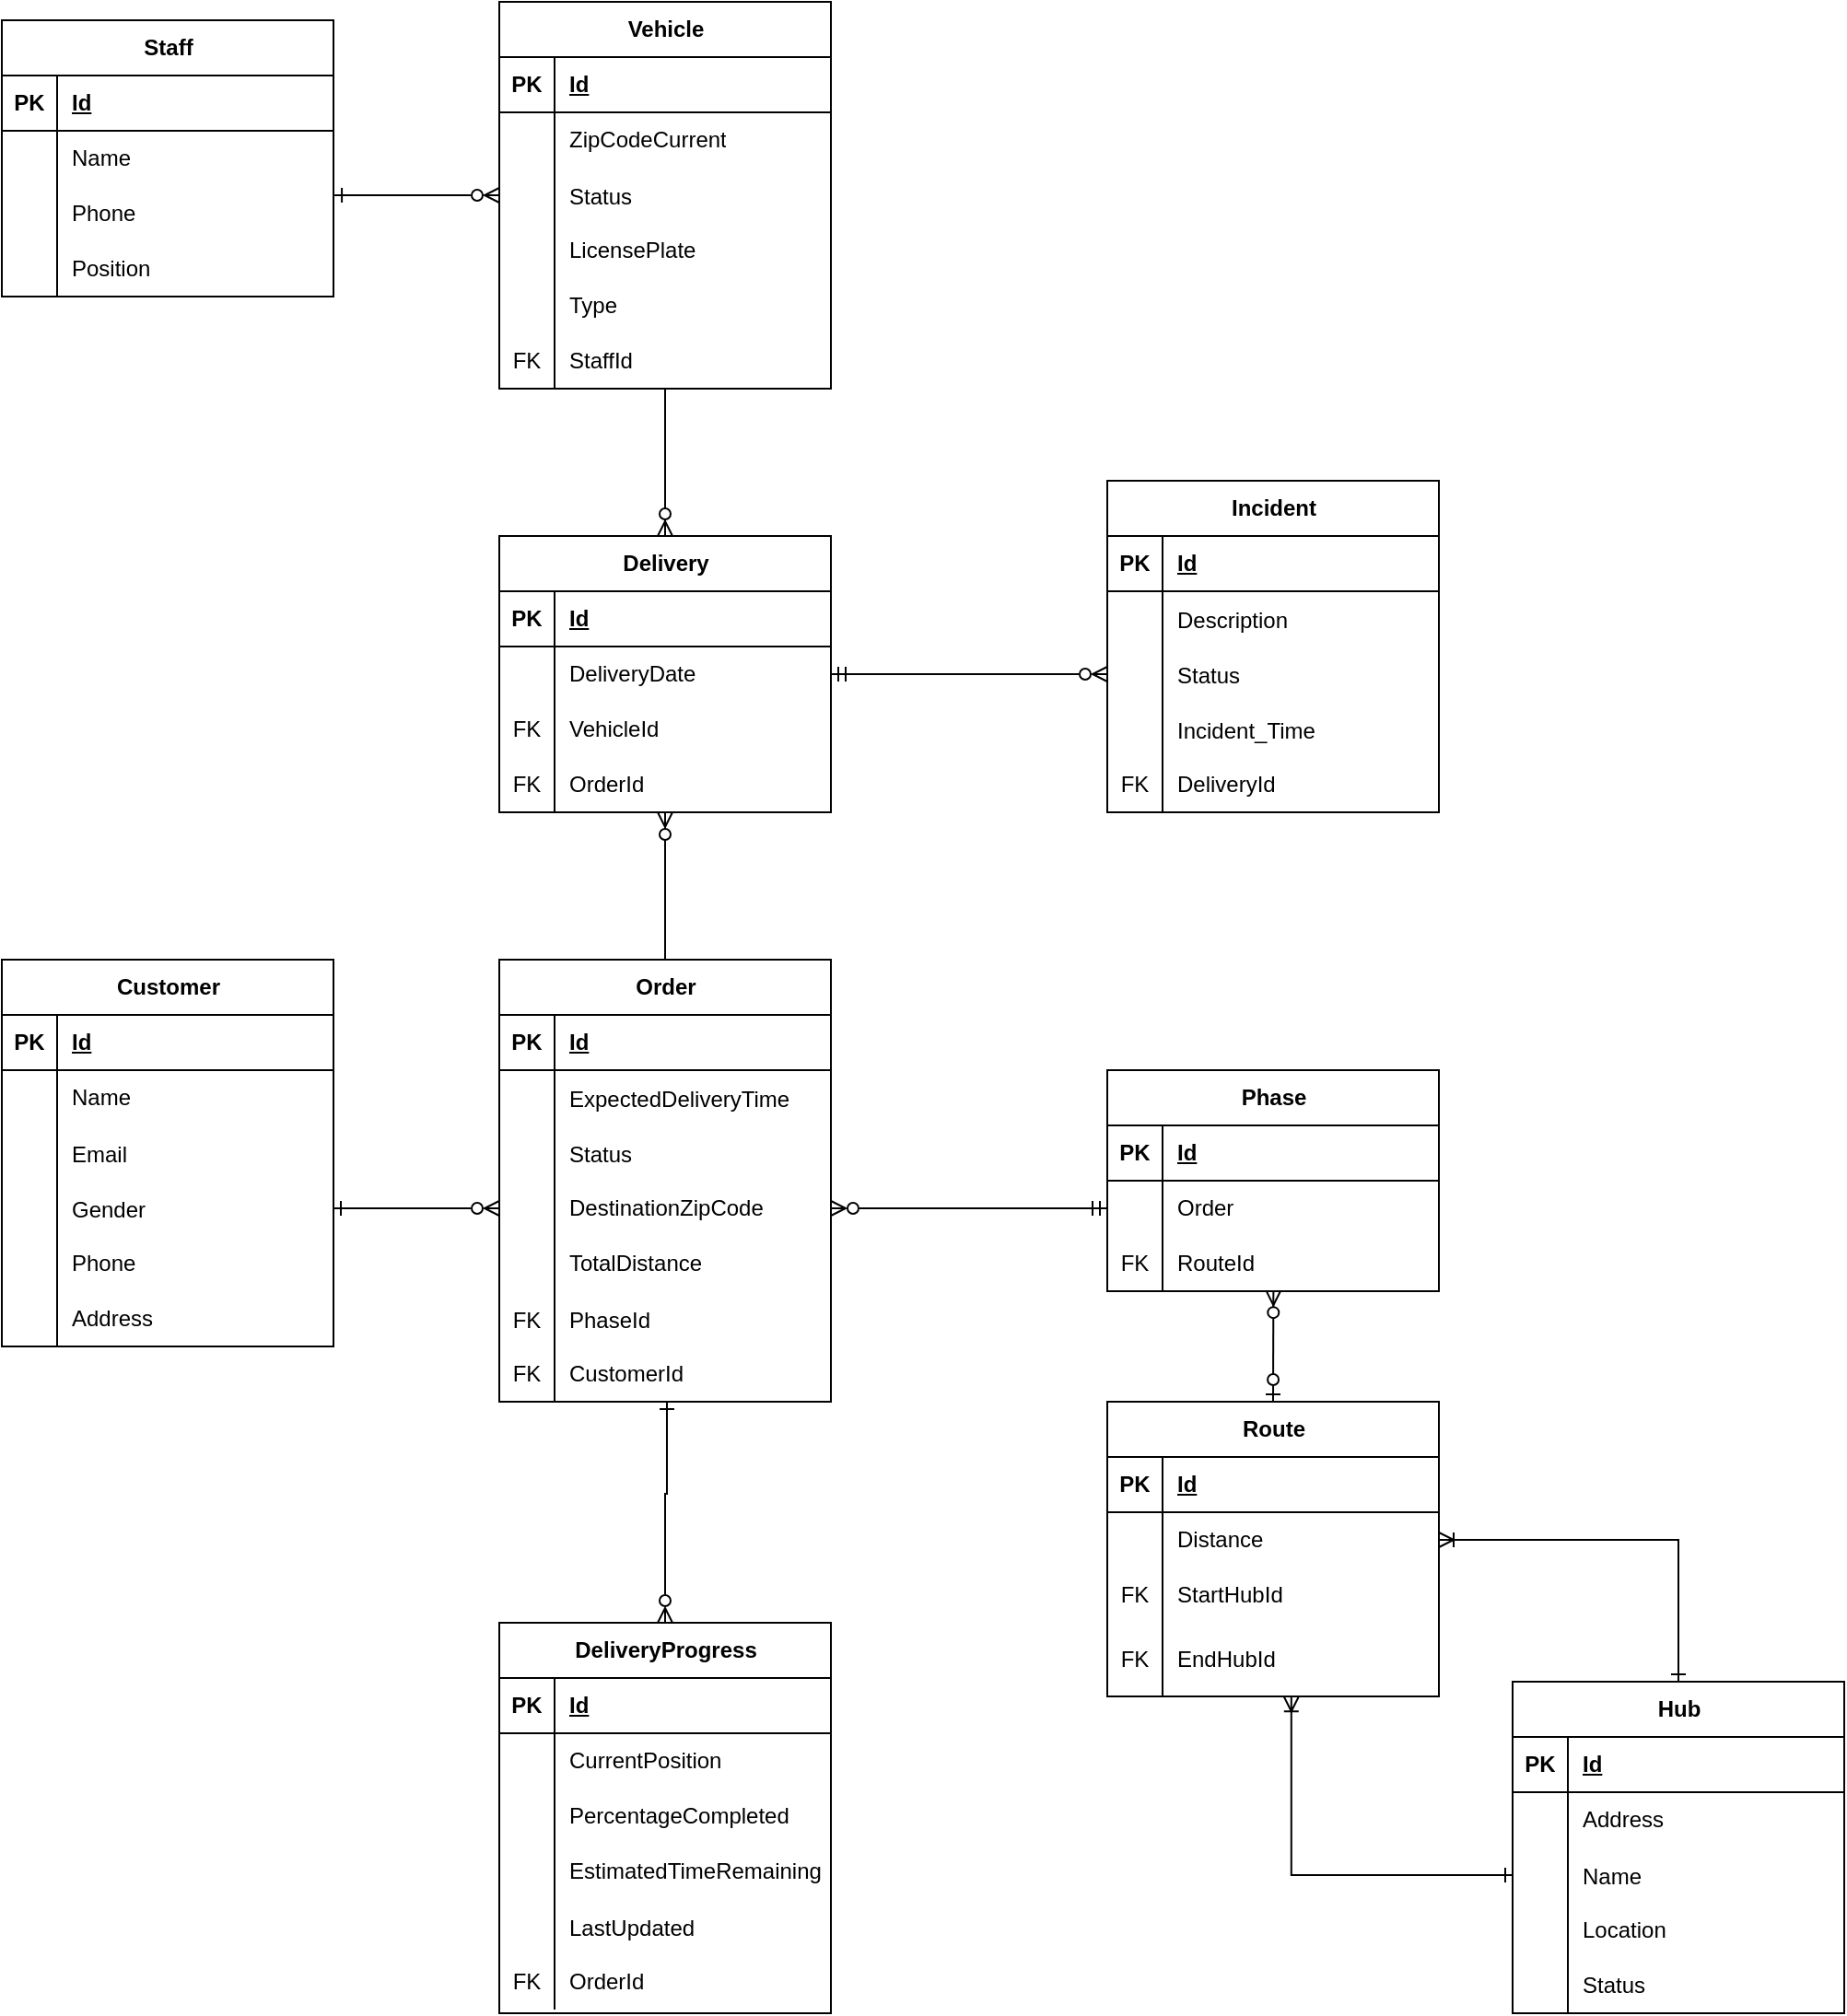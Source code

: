 <mxfile version="21.7.4" type="device">
  <diagram name="Page-1" id="upoOHrW2UucQuBE2hp9n">
    <mxGraphModel dx="1895" dy="1296" grid="1" gridSize="10" guides="1" tooltips="1" connect="1" arrows="1" fold="1" page="1" pageScale="1" pageWidth="4681" pageHeight="3300" math="0" shadow="0">
      <root>
        <mxCell id="0" />
        <mxCell id="1" parent="0" />
        <mxCell id="aTEzIu7wQq4c4QdNNJjl-14" value="Order" style="shape=table;startSize=30;container=1;collapsible=1;childLayout=tableLayout;fixedRows=1;rowLines=0;fontStyle=1;align=center;resizeLast=1;html=1;" parent="1" vertex="1">
          <mxGeometry x="1430" y="840" width="180" height="240" as="geometry" />
        </mxCell>
        <mxCell id="aTEzIu7wQq4c4QdNNJjl-15" value="" style="shape=tableRow;horizontal=0;startSize=0;swimlaneHead=0;swimlaneBody=0;fillColor=none;collapsible=0;dropTarget=0;points=[[0,0.5],[1,0.5]];portConstraint=eastwest;top=0;left=0;right=0;bottom=1;" parent="aTEzIu7wQq4c4QdNNJjl-14" vertex="1">
          <mxGeometry y="30" width="180" height="30" as="geometry" />
        </mxCell>
        <mxCell id="aTEzIu7wQq4c4QdNNJjl-16" value="PK" style="shape=partialRectangle;connectable=0;fillColor=none;top=0;left=0;bottom=0;right=0;fontStyle=1;overflow=hidden;whiteSpace=wrap;html=1;" parent="aTEzIu7wQq4c4QdNNJjl-15" vertex="1">
          <mxGeometry width="30" height="30" as="geometry">
            <mxRectangle width="30" height="30" as="alternateBounds" />
          </mxGeometry>
        </mxCell>
        <mxCell id="aTEzIu7wQq4c4QdNNJjl-17" value="Id" style="shape=partialRectangle;connectable=0;fillColor=none;top=0;left=0;bottom=0;right=0;align=left;spacingLeft=6;fontStyle=5;overflow=hidden;whiteSpace=wrap;html=1;" parent="aTEzIu7wQq4c4QdNNJjl-15" vertex="1">
          <mxGeometry x="30" width="150" height="30" as="geometry">
            <mxRectangle width="150" height="30" as="alternateBounds" />
          </mxGeometry>
        </mxCell>
        <mxCell id="aTEzIu7wQq4c4QdNNJjl-49" value="" style="shape=tableRow;horizontal=0;startSize=0;swimlaneHead=0;swimlaneBody=0;fillColor=none;collapsible=0;dropTarget=0;points=[[0,0.5],[1,0.5]];portConstraint=eastwest;top=0;left=0;right=0;bottom=0;" parent="aTEzIu7wQq4c4QdNNJjl-14" vertex="1">
          <mxGeometry y="60" width="180" height="30" as="geometry" />
        </mxCell>
        <mxCell id="aTEzIu7wQq4c4QdNNJjl-50" value="" style="shape=partialRectangle;connectable=0;fillColor=none;top=0;left=0;bottom=0;right=0;editable=1;overflow=hidden;" parent="aTEzIu7wQq4c4QdNNJjl-49" vertex="1">
          <mxGeometry width="30" height="30" as="geometry">
            <mxRectangle width="30" height="30" as="alternateBounds" />
          </mxGeometry>
        </mxCell>
        <mxCell id="aTEzIu7wQq4c4QdNNJjl-51" value="ExpectedDeliveryTime" style="shape=partialRectangle;connectable=0;fillColor=none;top=0;left=0;bottom=0;right=0;align=left;spacingLeft=6;overflow=hidden;" parent="aTEzIu7wQq4c4QdNNJjl-49" vertex="1">
          <mxGeometry x="30" width="150" height="30" as="geometry">
            <mxRectangle width="150" height="30" as="alternateBounds" />
          </mxGeometry>
        </mxCell>
        <mxCell id="aTEzIu7wQq4c4QdNNJjl-46" value="" style="shape=tableRow;horizontal=0;startSize=0;swimlaneHead=0;swimlaneBody=0;fillColor=none;collapsible=0;dropTarget=0;points=[[0,0.5],[1,0.5]];portConstraint=eastwest;top=0;left=0;right=0;bottom=0;" parent="aTEzIu7wQq4c4QdNNJjl-14" vertex="1">
          <mxGeometry y="90" width="180" height="30" as="geometry" />
        </mxCell>
        <mxCell id="aTEzIu7wQq4c4QdNNJjl-47" value="" style="shape=partialRectangle;connectable=0;fillColor=none;top=0;left=0;bottom=0;right=0;editable=1;overflow=hidden;" parent="aTEzIu7wQq4c4QdNNJjl-46" vertex="1">
          <mxGeometry width="30" height="30" as="geometry">
            <mxRectangle width="30" height="30" as="alternateBounds" />
          </mxGeometry>
        </mxCell>
        <mxCell id="aTEzIu7wQq4c4QdNNJjl-48" value="Status" style="shape=partialRectangle;connectable=0;fillColor=none;top=0;left=0;bottom=0;right=0;align=left;spacingLeft=6;overflow=hidden;" parent="aTEzIu7wQq4c4QdNNJjl-46" vertex="1">
          <mxGeometry x="30" width="150" height="30" as="geometry">
            <mxRectangle width="150" height="30" as="alternateBounds" />
          </mxGeometry>
        </mxCell>
        <mxCell id="aTEzIu7wQq4c4QdNNJjl-18" value="" style="shape=tableRow;horizontal=0;startSize=0;swimlaneHead=0;swimlaneBody=0;fillColor=none;collapsible=0;dropTarget=0;points=[[0,0.5],[1,0.5]];portConstraint=eastwest;top=0;left=0;right=0;bottom=0;" parent="aTEzIu7wQq4c4QdNNJjl-14" vertex="1">
          <mxGeometry y="120" width="180" height="30" as="geometry" />
        </mxCell>
        <mxCell id="aTEzIu7wQq4c4QdNNJjl-19" value="" style="shape=partialRectangle;connectable=0;fillColor=none;top=0;left=0;bottom=0;right=0;editable=1;overflow=hidden;whiteSpace=wrap;html=1;" parent="aTEzIu7wQq4c4QdNNJjl-18" vertex="1">
          <mxGeometry width="30" height="30" as="geometry">
            <mxRectangle width="30" height="30" as="alternateBounds" />
          </mxGeometry>
        </mxCell>
        <mxCell id="aTEzIu7wQq4c4QdNNJjl-20" value="DestinationZipCode" style="shape=partialRectangle;connectable=0;fillColor=none;top=0;left=0;bottom=0;right=0;align=left;spacingLeft=6;overflow=hidden;whiteSpace=wrap;html=1;" parent="aTEzIu7wQq4c4QdNNJjl-18" vertex="1">
          <mxGeometry x="30" width="150" height="30" as="geometry">
            <mxRectangle width="150" height="30" as="alternateBounds" />
          </mxGeometry>
        </mxCell>
        <mxCell id="aTEzIu7wQq4c4QdNNJjl-21" value="" style="shape=tableRow;horizontal=0;startSize=0;swimlaneHead=0;swimlaneBody=0;fillColor=none;collapsible=0;dropTarget=0;points=[[0,0.5],[1,0.5]];portConstraint=eastwest;top=0;left=0;right=0;bottom=0;" parent="aTEzIu7wQq4c4QdNNJjl-14" vertex="1">
          <mxGeometry y="150" width="180" height="30" as="geometry" />
        </mxCell>
        <mxCell id="aTEzIu7wQq4c4QdNNJjl-22" value="" style="shape=partialRectangle;connectable=0;fillColor=none;top=0;left=0;bottom=0;right=0;editable=1;overflow=hidden;whiteSpace=wrap;html=1;" parent="aTEzIu7wQq4c4QdNNJjl-21" vertex="1">
          <mxGeometry width="30" height="30" as="geometry">
            <mxRectangle width="30" height="30" as="alternateBounds" />
          </mxGeometry>
        </mxCell>
        <mxCell id="aTEzIu7wQq4c4QdNNJjl-23" value="TotalDistance" style="shape=partialRectangle;connectable=0;fillColor=none;top=0;left=0;bottom=0;right=0;align=left;spacingLeft=6;overflow=hidden;whiteSpace=wrap;html=1;" parent="aTEzIu7wQq4c4QdNNJjl-21" vertex="1">
          <mxGeometry x="30" width="150" height="30" as="geometry">
            <mxRectangle width="150" height="30" as="alternateBounds" />
          </mxGeometry>
        </mxCell>
        <mxCell id="b1bQvlZolt_Y9vBcNZU_-18" value="" style="shape=tableRow;horizontal=0;startSize=0;swimlaneHead=0;swimlaneBody=0;fillColor=none;collapsible=0;dropTarget=0;points=[[0,0.5],[1,0.5]];portConstraint=eastwest;top=0;left=0;right=0;bottom=0;" vertex="1" parent="aTEzIu7wQq4c4QdNNJjl-14">
          <mxGeometry y="180" width="180" height="30" as="geometry" />
        </mxCell>
        <mxCell id="b1bQvlZolt_Y9vBcNZU_-19" value="FK" style="shape=partialRectangle;connectable=0;fillColor=none;top=0;left=0;bottom=0;right=0;editable=1;overflow=hidden;" vertex="1" parent="b1bQvlZolt_Y9vBcNZU_-18">
          <mxGeometry width="30" height="30" as="geometry">
            <mxRectangle width="30" height="30" as="alternateBounds" />
          </mxGeometry>
        </mxCell>
        <mxCell id="b1bQvlZolt_Y9vBcNZU_-20" value="PhaseId" style="shape=partialRectangle;connectable=0;fillColor=none;top=0;left=0;bottom=0;right=0;align=left;spacingLeft=6;overflow=hidden;" vertex="1" parent="b1bQvlZolt_Y9vBcNZU_-18">
          <mxGeometry x="30" width="150" height="30" as="geometry">
            <mxRectangle width="150" height="30" as="alternateBounds" />
          </mxGeometry>
        </mxCell>
        <mxCell id="aTEzIu7wQq4c4QdNNJjl-30" value="" style="shape=tableRow;horizontal=0;startSize=0;swimlaneHead=0;swimlaneBody=0;fillColor=none;collapsible=0;dropTarget=0;points=[[0,0.5],[1,0.5]];portConstraint=eastwest;top=0;left=0;right=0;bottom=0;" parent="aTEzIu7wQq4c4QdNNJjl-14" vertex="1">
          <mxGeometry y="210" width="180" height="30" as="geometry" />
        </mxCell>
        <mxCell id="aTEzIu7wQq4c4QdNNJjl-31" value="FK" style="shape=partialRectangle;connectable=0;fillColor=none;top=0;left=0;bottom=0;right=0;fontStyle=0;overflow=hidden;whiteSpace=wrap;html=1;" parent="aTEzIu7wQq4c4QdNNJjl-30" vertex="1">
          <mxGeometry width="30" height="30" as="geometry">
            <mxRectangle width="30" height="30" as="alternateBounds" />
          </mxGeometry>
        </mxCell>
        <mxCell id="aTEzIu7wQq4c4QdNNJjl-32" value="CustomerId" style="shape=partialRectangle;connectable=0;fillColor=none;top=0;left=0;bottom=0;right=0;align=left;spacingLeft=6;fontStyle=0;overflow=hidden;whiteSpace=wrap;html=1;" parent="aTEzIu7wQq4c4QdNNJjl-30" vertex="1">
          <mxGeometry x="30" width="150" height="30" as="geometry">
            <mxRectangle width="150" height="30" as="alternateBounds" />
          </mxGeometry>
        </mxCell>
        <mxCell id="ZdzrYaf9K3XCAWcfU7af-3" value="Staff" style="shape=table;startSize=30;container=1;collapsible=1;childLayout=tableLayout;fixedRows=1;rowLines=0;fontStyle=1;align=center;resizeLast=1;html=1;" parent="1" vertex="1">
          <mxGeometry x="1160" y="330" width="180" height="150" as="geometry" />
        </mxCell>
        <mxCell id="ZdzrYaf9K3XCAWcfU7af-4" value="" style="shape=tableRow;horizontal=0;startSize=0;swimlaneHead=0;swimlaneBody=0;fillColor=none;collapsible=0;dropTarget=0;points=[[0,0.5],[1,0.5]];portConstraint=eastwest;top=0;left=0;right=0;bottom=1;" parent="ZdzrYaf9K3XCAWcfU7af-3" vertex="1">
          <mxGeometry y="30" width="180" height="30" as="geometry" />
        </mxCell>
        <mxCell id="ZdzrYaf9K3XCAWcfU7af-5" value="PK" style="shape=partialRectangle;connectable=0;fillColor=none;top=0;left=0;bottom=0;right=0;fontStyle=1;overflow=hidden;whiteSpace=wrap;html=1;" parent="ZdzrYaf9K3XCAWcfU7af-4" vertex="1">
          <mxGeometry width="30" height="30" as="geometry">
            <mxRectangle width="30" height="30" as="alternateBounds" />
          </mxGeometry>
        </mxCell>
        <mxCell id="ZdzrYaf9K3XCAWcfU7af-6" value="Id" style="shape=partialRectangle;connectable=0;fillColor=none;top=0;left=0;bottom=0;right=0;align=left;spacingLeft=6;fontStyle=5;overflow=hidden;whiteSpace=wrap;html=1;" parent="ZdzrYaf9K3XCAWcfU7af-4" vertex="1">
          <mxGeometry x="30" width="150" height="30" as="geometry">
            <mxRectangle width="150" height="30" as="alternateBounds" />
          </mxGeometry>
        </mxCell>
        <mxCell id="ZdzrYaf9K3XCAWcfU7af-7" value="" style="shape=tableRow;horizontal=0;startSize=0;swimlaneHead=0;swimlaneBody=0;fillColor=none;collapsible=0;dropTarget=0;points=[[0,0.5],[1,0.5]];portConstraint=eastwest;top=0;left=0;right=0;bottom=0;" parent="ZdzrYaf9K3XCAWcfU7af-3" vertex="1">
          <mxGeometry y="60" width="180" height="30" as="geometry" />
        </mxCell>
        <mxCell id="ZdzrYaf9K3XCAWcfU7af-8" value="" style="shape=partialRectangle;connectable=0;fillColor=none;top=0;left=0;bottom=0;right=0;editable=1;overflow=hidden;whiteSpace=wrap;html=1;" parent="ZdzrYaf9K3XCAWcfU7af-7" vertex="1">
          <mxGeometry width="30" height="30" as="geometry">
            <mxRectangle width="30" height="30" as="alternateBounds" />
          </mxGeometry>
        </mxCell>
        <mxCell id="ZdzrYaf9K3XCAWcfU7af-9" value="Name" style="shape=partialRectangle;connectable=0;fillColor=none;top=0;left=0;bottom=0;right=0;align=left;spacingLeft=6;overflow=hidden;whiteSpace=wrap;html=1;" parent="ZdzrYaf9K3XCAWcfU7af-7" vertex="1">
          <mxGeometry x="30" width="150" height="30" as="geometry">
            <mxRectangle width="150" height="30" as="alternateBounds" />
          </mxGeometry>
        </mxCell>
        <mxCell id="ZdzrYaf9K3XCAWcfU7af-10" value="" style="shape=tableRow;horizontal=0;startSize=0;swimlaneHead=0;swimlaneBody=0;fillColor=none;collapsible=0;dropTarget=0;points=[[0,0.5],[1,0.5]];portConstraint=eastwest;top=0;left=0;right=0;bottom=0;" parent="ZdzrYaf9K3XCAWcfU7af-3" vertex="1">
          <mxGeometry y="90" width="180" height="30" as="geometry" />
        </mxCell>
        <mxCell id="ZdzrYaf9K3XCAWcfU7af-11" value="" style="shape=partialRectangle;connectable=0;fillColor=none;top=0;left=0;bottom=0;right=0;editable=1;overflow=hidden;whiteSpace=wrap;html=1;" parent="ZdzrYaf9K3XCAWcfU7af-10" vertex="1">
          <mxGeometry width="30" height="30" as="geometry">
            <mxRectangle width="30" height="30" as="alternateBounds" />
          </mxGeometry>
        </mxCell>
        <mxCell id="ZdzrYaf9K3XCAWcfU7af-12" value="Phone" style="shape=partialRectangle;connectable=0;fillColor=none;top=0;left=0;bottom=0;right=0;align=left;spacingLeft=6;overflow=hidden;whiteSpace=wrap;html=1;" parent="ZdzrYaf9K3XCAWcfU7af-10" vertex="1">
          <mxGeometry x="30" width="150" height="30" as="geometry">
            <mxRectangle width="150" height="30" as="alternateBounds" />
          </mxGeometry>
        </mxCell>
        <mxCell id="ZdzrYaf9K3XCAWcfU7af-13" value="" style="shape=tableRow;horizontal=0;startSize=0;swimlaneHead=0;swimlaneBody=0;fillColor=none;collapsible=0;dropTarget=0;points=[[0,0.5],[1,0.5]];portConstraint=eastwest;top=0;left=0;right=0;bottom=0;" parent="ZdzrYaf9K3XCAWcfU7af-3" vertex="1">
          <mxGeometry y="120" width="180" height="30" as="geometry" />
        </mxCell>
        <mxCell id="ZdzrYaf9K3XCAWcfU7af-14" value="" style="shape=partialRectangle;connectable=0;fillColor=none;top=0;left=0;bottom=0;right=0;editable=1;overflow=hidden;whiteSpace=wrap;html=1;" parent="ZdzrYaf9K3XCAWcfU7af-13" vertex="1">
          <mxGeometry width="30" height="30" as="geometry">
            <mxRectangle width="30" height="30" as="alternateBounds" />
          </mxGeometry>
        </mxCell>
        <mxCell id="ZdzrYaf9K3XCAWcfU7af-15" value="Position" style="shape=partialRectangle;connectable=0;fillColor=none;top=0;left=0;bottom=0;right=0;align=left;spacingLeft=6;overflow=hidden;whiteSpace=wrap;html=1;" parent="ZdzrYaf9K3XCAWcfU7af-13" vertex="1">
          <mxGeometry x="30" width="150" height="30" as="geometry">
            <mxRectangle width="150" height="30" as="alternateBounds" />
          </mxGeometry>
        </mxCell>
        <mxCell id="ZdzrYaf9K3XCAWcfU7af-42" style="edgeStyle=orthogonalEdgeStyle;rounded=0;orthogonalLoop=1;jettySize=auto;html=1;exitX=0;exitY=0.5;exitDx=0;exitDy=0;endArrow=ERoneToMany;endFill=0;entryX=0.555;entryY=1.004;entryDx=0;entryDy=0;startArrow=ERone;startFill=0;entryPerimeter=0;" parent="1" source="bqOOc46jjNRrqYCFfiH5-27" target="ZdzrYaf9K3XCAWcfU7af-36" edge="1">
          <mxGeometry relative="1" as="geometry">
            <mxPoint x="2160" y="1075" as="targetPoint" />
            <Array as="points">
              <mxPoint x="1860" y="1337" />
            </Array>
          </mxGeometry>
        </mxCell>
        <mxCell id="ZdzrYaf9K3XCAWcfU7af-16" value="Hub" style="shape=table;startSize=30;container=1;collapsible=1;childLayout=tableLayout;fixedRows=1;rowLines=0;fontStyle=1;align=center;resizeLast=1;html=1;" parent="1" vertex="1">
          <mxGeometry x="1980" y="1232" width="180" height="180" as="geometry" />
        </mxCell>
        <mxCell id="ZdzrYaf9K3XCAWcfU7af-17" value="" style="shape=tableRow;horizontal=0;startSize=0;swimlaneHead=0;swimlaneBody=0;fillColor=none;collapsible=0;dropTarget=0;points=[[0,0.5],[1,0.5]];portConstraint=eastwest;top=0;left=0;right=0;bottom=1;" parent="ZdzrYaf9K3XCAWcfU7af-16" vertex="1">
          <mxGeometry y="30" width="180" height="30" as="geometry" />
        </mxCell>
        <mxCell id="ZdzrYaf9K3XCAWcfU7af-18" value="PK" style="shape=partialRectangle;connectable=0;fillColor=none;top=0;left=0;bottom=0;right=0;fontStyle=1;overflow=hidden;whiteSpace=wrap;html=1;" parent="ZdzrYaf9K3XCAWcfU7af-17" vertex="1">
          <mxGeometry width="30" height="30" as="geometry">
            <mxRectangle width="30" height="30" as="alternateBounds" />
          </mxGeometry>
        </mxCell>
        <mxCell id="ZdzrYaf9K3XCAWcfU7af-19" value="Id" style="shape=partialRectangle;connectable=0;fillColor=none;top=0;left=0;bottom=0;right=0;align=left;spacingLeft=6;fontStyle=5;overflow=hidden;whiteSpace=wrap;html=1;" parent="ZdzrYaf9K3XCAWcfU7af-17" vertex="1">
          <mxGeometry x="30" width="150" height="30" as="geometry">
            <mxRectangle width="150" height="30" as="alternateBounds" />
          </mxGeometry>
        </mxCell>
        <mxCell id="ZdzrYaf9K3XCAWcfU7af-20" value="" style="shape=tableRow;horizontal=0;startSize=0;swimlaneHead=0;swimlaneBody=0;fillColor=none;collapsible=0;dropTarget=0;points=[[0,0.5],[1,0.5]];portConstraint=eastwest;top=0;left=0;right=0;bottom=0;" parent="ZdzrYaf9K3XCAWcfU7af-16" vertex="1">
          <mxGeometry y="60" width="180" height="30" as="geometry" />
        </mxCell>
        <mxCell id="ZdzrYaf9K3XCAWcfU7af-21" value="" style="shape=partialRectangle;connectable=0;fillColor=none;top=0;left=0;bottom=0;right=0;editable=1;overflow=hidden;whiteSpace=wrap;html=1;" parent="ZdzrYaf9K3XCAWcfU7af-20" vertex="1">
          <mxGeometry width="30" height="30" as="geometry">
            <mxRectangle width="30" height="30" as="alternateBounds" />
          </mxGeometry>
        </mxCell>
        <mxCell id="ZdzrYaf9K3XCAWcfU7af-22" value="Address" style="shape=partialRectangle;connectable=0;fillColor=none;top=0;left=0;bottom=0;right=0;align=left;spacingLeft=6;overflow=hidden;whiteSpace=wrap;html=1;" parent="ZdzrYaf9K3XCAWcfU7af-20" vertex="1">
          <mxGeometry x="30" width="150" height="30" as="geometry">
            <mxRectangle width="150" height="30" as="alternateBounds" />
          </mxGeometry>
        </mxCell>
        <mxCell id="bqOOc46jjNRrqYCFfiH5-27" value="" style="shape=tableRow;horizontal=0;startSize=0;swimlaneHead=0;swimlaneBody=0;fillColor=none;collapsible=0;dropTarget=0;points=[[0,0.5],[1,0.5]];portConstraint=eastwest;top=0;left=0;right=0;bottom=0;" parent="ZdzrYaf9K3XCAWcfU7af-16" vertex="1">
          <mxGeometry y="90" width="180" height="30" as="geometry" />
        </mxCell>
        <mxCell id="bqOOc46jjNRrqYCFfiH5-28" value="" style="shape=partialRectangle;connectable=0;fillColor=none;top=0;left=0;bottom=0;right=0;editable=1;overflow=hidden;" parent="bqOOc46jjNRrqYCFfiH5-27" vertex="1">
          <mxGeometry width="30" height="30" as="geometry">
            <mxRectangle width="30" height="30" as="alternateBounds" />
          </mxGeometry>
        </mxCell>
        <mxCell id="bqOOc46jjNRrqYCFfiH5-29" value="Name" style="shape=partialRectangle;connectable=0;fillColor=none;top=0;left=0;bottom=0;right=0;align=left;spacingLeft=6;overflow=hidden;" parent="bqOOc46jjNRrqYCFfiH5-27" vertex="1">
          <mxGeometry x="30" width="150" height="30" as="geometry">
            <mxRectangle width="150" height="30" as="alternateBounds" />
          </mxGeometry>
        </mxCell>
        <mxCell id="ZdzrYaf9K3XCAWcfU7af-23" value="" style="shape=tableRow;horizontal=0;startSize=0;swimlaneHead=0;swimlaneBody=0;fillColor=none;collapsible=0;dropTarget=0;points=[[0,0.5],[1,0.5]];portConstraint=eastwest;top=0;left=0;right=0;bottom=0;" parent="ZdzrYaf9K3XCAWcfU7af-16" vertex="1">
          <mxGeometry y="120" width="180" height="30" as="geometry" />
        </mxCell>
        <mxCell id="ZdzrYaf9K3XCAWcfU7af-24" value="" style="shape=partialRectangle;connectable=0;fillColor=none;top=0;left=0;bottom=0;right=0;editable=1;overflow=hidden;whiteSpace=wrap;html=1;" parent="ZdzrYaf9K3XCAWcfU7af-23" vertex="1">
          <mxGeometry width="30" height="30" as="geometry">
            <mxRectangle width="30" height="30" as="alternateBounds" />
          </mxGeometry>
        </mxCell>
        <mxCell id="ZdzrYaf9K3XCAWcfU7af-25" value="Location" style="shape=partialRectangle;connectable=0;fillColor=none;top=0;left=0;bottom=0;right=0;align=left;spacingLeft=6;overflow=hidden;whiteSpace=wrap;html=1;" parent="ZdzrYaf9K3XCAWcfU7af-23" vertex="1">
          <mxGeometry x="30" width="150" height="30" as="geometry">
            <mxRectangle width="150" height="30" as="alternateBounds" />
          </mxGeometry>
        </mxCell>
        <mxCell id="ZdzrYaf9K3XCAWcfU7af-26" value="" style="shape=tableRow;horizontal=0;startSize=0;swimlaneHead=0;swimlaneBody=0;fillColor=none;collapsible=0;dropTarget=0;points=[[0,0.5],[1,0.5]];portConstraint=eastwest;top=0;left=0;right=0;bottom=0;" parent="ZdzrYaf9K3XCAWcfU7af-16" vertex="1">
          <mxGeometry y="150" width="180" height="30" as="geometry" />
        </mxCell>
        <mxCell id="ZdzrYaf9K3XCAWcfU7af-27" value="" style="shape=partialRectangle;connectable=0;fillColor=none;top=0;left=0;bottom=0;right=0;editable=1;overflow=hidden;whiteSpace=wrap;html=1;" parent="ZdzrYaf9K3XCAWcfU7af-26" vertex="1">
          <mxGeometry width="30" height="30" as="geometry">
            <mxRectangle width="30" height="30" as="alternateBounds" />
          </mxGeometry>
        </mxCell>
        <mxCell id="ZdzrYaf9K3XCAWcfU7af-28" value="Status" style="shape=partialRectangle;connectable=0;fillColor=none;top=0;left=0;bottom=0;right=0;align=left;spacingLeft=6;overflow=hidden;whiteSpace=wrap;html=1;" parent="ZdzrYaf9K3XCAWcfU7af-26" vertex="1">
          <mxGeometry x="30" width="150" height="30" as="geometry">
            <mxRectangle width="150" height="30" as="alternateBounds" />
          </mxGeometry>
        </mxCell>
        <mxCell id="aTEzIu7wQq4c4QdNNJjl-33" value="Customer" style="shape=table;startSize=30;container=1;collapsible=1;childLayout=tableLayout;fixedRows=1;rowLines=0;fontStyle=1;align=center;resizeLast=1;html=1;" parent="1" vertex="1">
          <mxGeometry x="1160" y="840" width="180" height="210" as="geometry" />
        </mxCell>
        <mxCell id="aTEzIu7wQq4c4QdNNJjl-34" value="" style="shape=tableRow;horizontal=0;startSize=0;swimlaneHead=0;swimlaneBody=0;fillColor=none;collapsible=0;dropTarget=0;points=[[0,0.5],[1,0.5]];portConstraint=eastwest;top=0;left=0;right=0;bottom=1;" parent="aTEzIu7wQq4c4QdNNJjl-33" vertex="1">
          <mxGeometry y="30" width="180" height="30" as="geometry" />
        </mxCell>
        <mxCell id="aTEzIu7wQq4c4QdNNJjl-35" value="PK" style="shape=partialRectangle;connectable=0;fillColor=none;top=0;left=0;bottom=0;right=0;fontStyle=1;overflow=hidden;whiteSpace=wrap;html=1;" parent="aTEzIu7wQq4c4QdNNJjl-34" vertex="1">
          <mxGeometry width="30" height="30" as="geometry">
            <mxRectangle width="30" height="30" as="alternateBounds" />
          </mxGeometry>
        </mxCell>
        <mxCell id="aTEzIu7wQq4c4QdNNJjl-36" value="Id" style="shape=partialRectangle;connectable=0;fillColor=none;top=0;left=0;bottom=0;right=0;align=left;spacingLeft=6;fontStyle=5;overflow=hidden;whiteSpace=wrap;html=1;" parent="aTEzIu7wQq4c4QdNNJjl-34" vertex="1">
          <mxGeometry x="30" width="150" height="30" as="geometry">
            <mxRectangle width="150" height="30" as="alternateBounds" />
          </mxGeometry>
        </mxCell>
        <mxCell id="aTEzIu7wQq4c4QdNNJjl-37" value="" style="shape=tableRow;horizontal=0;startSize=0;swimlaneHead=0;swimlaneBody=0;fillColor=none;collapsible=0;dropTarget=0;points=[[0,0.5],[1,0.5]];portConstraint=eastwest;top=0;left=0;right=0;bottom=0;" parent="aTEzIu7wQq4c4QdNNJjl-33" vertex="1">
          <mxGeometry y="60" width="180" height="30" as="geometry" />
        </mxCell>
        <mxCell id="aTEzIu7wQq4c4QdNNJjl-38" value="" style="shape=partialRectangle;connectable=0;fillColor=none;top=0;left=0;bottom=0;right=0;editable=1;overflow=hidden;whiteSpace=wrap;html=1;" parent="aTEzIu7wQq4c4QdNNJjl-37" vertex="1">
          <mxGeometry width="30" height="30" as="geometry">
            <mxRectangle width="30" height="30" as="alternateBounds" />
          </mxGeometry>
        </mxCell>
        <mxCell id="aTEzIu7wQq4c4QdNNJjl-39" value="Name" style="shape=partialRectangle;connectable=0;fillColor=none;top=0;left=0;bottom=0;right=0;align=left;spacingLeft=6;overflow=hidden;whiteSpace=wrap;html=1;" parent="aTEzIu7wQq4c4QdNNJjl-37" vertex="1">
          <mxGeometry x="30" width="150" height="30" as="geometry">
            <mxRectangle width="150" height="30" as="alternateBounds" />
          </mxGeometry>
        </mxCell>
        <mxCell id="bqOOc46jjNRrqYCFfiH5-4" value="" style="shape=tableRow;horizontal=0;startSize=0;swimlaneHead=0;swimlaneBody=0;fillColor=none;collapsible=0;dropTarget=0;points=[[0,0.5],[1,0.5]];portConstraint=eastwest;top=0;left=0;right=0;bottom=0;" parent="aTEzIu7wQq4c4QdNNJjl-33" vertex="1">
          <mxGeometry y="90" width="180" height="30" as="geometry" />
        </mxCell>
        <mxCell id="bqOOc46jjNRrqYCFfiH5-5" value="" style="shape=partialRectangle;connectable=0;fillColor=none;top=0;left=0;bottom=0;right=0;editable=1;overflow=hidden;" parent="bqOOc46jjNRrqYCFfiH5-4" vertex="1">
          <mxGeometry width="30" height="30" as="geometry">
            <mxRectangle width="30" height="30" as="alternateBounds" />
          </mxGeometry>
        </mxCell>
        <mxCell id="bqOOc46jjNRrqYCFfiH5-6" value="Email" style="shape=partialRectangle;connectable=0;fillColor=none;top=0;left=0;bottom=0;right=0;align=left;spacingLeft=6;overflow=hidden;" parent="bqOOc46jjNRrqYCFfiH5-4" vertex="1">
          <mxGeometry x="30" width="150" height="30" as="geometry">
            <mxRectangle width="150" height="30" as="alternateBounds" />
          </mxGeometry>
        </mxCell>
        <mxCell id="bqOOc46jjNRrqYCFfiH5-8" value="" style="shape=tableRow;horizontal=0;startSize=0;swimlaneHead=0;swimlaneBody=0;fillColor=none;collapsible=0;dropTarget=0;points=[[0,0.5],[1,0.5]];portConstraint=eastwest;top=0;left=0;right=0;bottom=0;" parent="aTEzIu7wQq4c4QdNNJjl-33" vertex="1">
          <mxGeometry y="120" width="180" height="30" as="geometry" />
        </mxCell>
        <mxCell id="bqOOc46jjNRrqYCFfiH5-9" value="" style="shape=partialRectangle;connectable=0;fillColor=none;top=0;left=0;bottom=0;right=0;editable=1;overflow=hidden;" parent="bqOOc46jjNRrqYCFfiH5-8" vertex="1">
          <mxGeometry width="30" height="30" as="geometry">
            <mxRectangle width="30" height="30" as="alternateBounds" />
          </mxGeometry>
        </mxCell>
        <mxCell id="bqOOc46jjNRrqYCFfiH5-10" value="Gender" style="shape=partialRectangle;connectable=0;fillColor=none;top=0;left=0;bottom=0;right=0;align=left;spacingLeft=6;overflow=hidden;" parent="bqOOc46jjNRrqYCFfiH5-8" vertex="1">
          <mxGeometry x="30" width="150" height="30" as="geometry">
            <mxRectangle width="150" height="30" as="alternateBounds" />
          </mxGeometry>
        </mxCell>
        <mxCell id="aTEzIu7wQq4c4QdNNJjl-40" value="" style="shape=tableRow;horizontal=0;startSize=0;swimlaneHead=0;swimlaneBody=0;fillColor=none;collapsible=0;dropTarget=0;points=[[0,0.5],[1,0.5]];portConstraint=eastwest;top=0;left=0;right=0;bottom=0;" parent="aTEzIu7wQq4c4QdNNJjl-33" vertex="1">
          <mxGeometry y="150" width="180" height="30" as="geometry" />
        </mxCell>
        <mxCell id="aTEzIu7wQq4c4QdNNJjl-41" value="" style="shape=partialRectangle;connectable=0;fillColor=none;top=0;left=0;bottom=0;right=0;editable=1;overflow=hidden;whiteSpace=wrap;html=1;" parent="aTEzIu7wQq4c4QdNNJjl-40" vertex="1">
          <mxGeometry width="30" height="30" as="geometry">
            <mxRectangle width="30" height="30" as="alternateBounds" />
          </mxGeometry>
        </mxCell>
        <mxCell id="aTEzIu7wQq4c4QdNNJjl-42" value="Phone" style="shape=partialRectangle;connectable=0;fillColor=none;top=0;left=0;bottom=0;right=0;align=left;spacingLeft=6;overflow=hidden;whiteSpace=wrap;html=1;" parent="aTEzIu7wQq4c4QdNNJjl-40" vertex="1">
          <mxGeometry x="30" width="150" height="30" as="geometry">
            <mxRectangle width="150" height="30" as="alternateBounds" />
          </mxGeometry>
        </mxCell>
        <mxCell id="aTEzIu7wQq4c4QdNNJjl-43" value="" style="shape=tableRow;horizontal=0;startSize=0;swimlaneHead=0;swimlaneBody=0;fillColor=none;collapsible=0;dropTarget=0;points=[[0,0.5],[1,0.5]];portConstraint=eastwest;top=0;left=0;right=0;bottom=0;" parent="aTEzIu7wQq4c4QdNNJjl-33" vertex="1">
          <mxGeometry y="180" width="180" height="30" as="geometry" />
        </mxCell>
        <mxCell id="aTEzIu7wQq4c4QdNNJjl-44" value="" style="shape=partialRectangle;connectable=0;fillColor=none;top=0;left=0;bottom=0;right=0;editable=1;overflow=hidden;whiteSpace=wrap;html=1;" parent="aTEzIu7wQq4c4QdNNJjl-43" vertex="1">
          <mxGeometry width="30" height="30" as="geometry">
            <mxRectangle width="30" height="30" as="alternateBounds" />
          </mxGeometry>
        </mxCell>
        <mxCell id="aTEzIu7wQq4c4QdNNJjl-45" value="Address" style="shape=partialRectangle;connectable=0;fillColor=none;top=0;left=0;bottom=0;right=0;align=left;spacingLeft=6;overflow=hidden;whiteSpace=wrap;html=1;" parent="aTEzIu7wQq4c4QdNNJjl-43" vertex="1">
          <mxGeometry x="30" width="150" height="30" as="geometry">
            <mxRectangle width="150" height="30" as="alternateBounds" />
          </mxGeometry>
        </mxCell>
        <mxCell id="ZdzrYaf9K3XCAWcfU7af-29" value="Route" style="shape=table;startSize=30;container=1;collapsible=1;childLayout=tableLayout;fixedRows=1;rowLines=0;fontStyle=1;align=center;resizeLast=1;html=1;" parent="1" vertex="1">
          <mxGeometry x="1760" y="1080" width="180" height="160" as="geometry" />
        </mxCell>
        <mxCell id="ZdzrYaf9K3XCAWcfU7af-30" value="" style="shape=tableRow;horizontal=0;startSize=0;swimlaneHead=0;swimlaneBody=0;fillColor=none;collapsible=0;dropTarget=0;points=[[0,0.5],[1,0.5]];portConstraint=eastwest;top=0;left=0;right=0;bottom=1;" parent="ZdzrYaf9K3XCAWcfU7af-29" vertex="1">
          <mxGeometry y="30" width="180" height="30" as="geometry" />
        </mxCell>
        <mxCell id="ZdzrYaf9K3XCAWcfU7af-31" value="PK" style="shape=partialRectangle;connectable=0;fillColor=none;top=0;left=0;bottom=0;right=0;fontStyle=1;overflow=hidden;whiteSpace=wrap;html=1;" parent="ZdzrYaf9K3XCAWcfU7af-30" vertex="1">
          <mxGeometry width="30" height="30" as="geometry">
            <mxRectangle width="30" height="30" as="alternateBounds" />
          </mxGeometry>
        </mxCell>
        <mxCell id="ZdzrYaf9K3XCAWcfU7af-32" value="Id" style="shape=partialRectangle;connectable=0;fillColor=none;top=0;left=0;bottom=0;right=0;align=left;spacingLeft=6;fontStyle=5;overflow=hidden;whiteSpace=wrap;html=1;" parent="ZdzrYaf9K3XCAWcfU7af-30" vertex="1">
          <mxGeometry x="30" width="150" height="30" as="geometry">
            <mxRectangle width="150" height="30" as="alternateBounds" />
          </mxGeometry>
        </mxCell>
        <mxCell id="ZdzrYaf9K3XCAWcfU7af-62" value="" style="shape=tableRow;horizontal=0;startSize=0;swimlaneHead=0;swimlaneBody=0;fillColor=none;collapsible=0;dropTarget=0;points=[[0,0.5],[1,0.5]];portConstraint=eastwest;top=0;left=0;right=0;bottom=0;" parent="ZdzrYaf9K3XCAWcfU7af-29" vertex="1">
          <mxGeometry y="60" width="180" height="30" as="geometry" />
        </mxCell>
        <mxCell id="ZdzrYaf9K3XCAWcfU7af-63" value="" style="shape=partialRectangle;connectable=0;fillColor=none;top=0;left=0;bottom=0;right=0;editable=1;overflow=hidden;whiteSpace=wrap;html=1;" parent="ZdzrYaf9K3XCAWcfU7af-62" vertex="1">
          <mxGeometry width="30" height="30" as="geometry">
            <mxRectangle width="30" height="30" as="alternateBounds" />
          </mxGeometry>
        </mxCell>
        <mxCell id="ZdzrYaf9K3XCAWcfU7af-64" value="Distance" style="shape=partialRectangle;connectable=0;fillColor=none;top=0;left=0;bottom=0;right=0;align=left;spacingLeft=6;overflow=hidden;whiteSpace=wrap;html=1;" parent="ZdzrYaf9K3XCAWcfU7af-62" vertex="1">
          <mxGeometry x="30" width="150" height="30" as="geometry">
            <mxRectangle width="150" height="30" as="alternateBounds" />
          </mxGeometry>
        </mxCell>
        <mxCell id="ZdzrYaf9K3XCAWcfU7af-33" value="" style="shape=tableRow;horizontal=0;startSize=0;swimlaneHead=0;swimlaneBody=0;fillColor=none;collapsible=0;dropTarget=0;points=[[0,0.5],[1,0.5]];portConstraint=eastwest;top=0;left=0;right=0;bottom=0;" parent="ZdzrYaf9K3XCAWcfU7af-29" vertex="1">
          <mxGeometry y="90" width="180" height="30" as="geometry" />
        </mxCell>
        <mxCell id="ZdzrYaf9K3XCAWcfU7af-34" value="FK" style="shape=partialRectangle;connectable=0;fillColor=none;top=0;left=0;bottom=0;right=0;editable=1;overflow=hidden;whiteSpace=wrap;html=1;" parent="ZdzrYaf9K3XCAWcfU7af-33" vertex="1">
          <mxGeometry width="30" height="30" as="geometry">
            <mxRectangle width="30" height="30" as="alternateBounds" />
          </mxGeometry>
        </mxCell>
        <mxCell id="ZdzrYaf9K3XCAWcfU7af-35" value="StartHubId" style="shape=partialRectangle;connectable=0;fillColor=none;top=0;left=0;bottom=0;right=0;align=left;spacingLeft=6;overflow=hidden;whiteSpace=wrap;html=1;" parent="ZdzrYaf9K3XCAWcfU7af-33" vertex="1">
          <mxGeometry x="30" width="150" height="30" as="geometry">
            <mxRectangle width="150" height="30" as="alternateBounds" />
          </mxGeometry>
        </mxCell>
        <mxCell id="ZdzrYaf9K3XCAWcfU7af-36" value="" style="shape=tableRow;horizontal=0;startSize=0;swimlaneHead=0;swimlaneBody=0;fillColor=none;collapsible=0;dropTarget=0;points=[[0,0.5],[1,0.5]];portConstraint=eastwest;top=0;left=0;right=0;bottom=0;" parent="ZdzrYaf9K3XCAWcfU7af-29" vertex="1">
          <mxGeometry y="120" width="180" height="40" as="geometry" />
        </mxCell>
        <mxCell id="ZdzrYaf9K3XCAWcfU7af-37" value="FK" style="shape=partialRectangle;connectable=0;fillColor=none;top=0;left=0;bottom=0;right=0;editable=1;overflow=hidden;whiteSpace=wrap;html=1;" parent="ZdzrYaf9K3XCAWcfU7af-36" vertex="1">
          <mxGeometry width="30" height="40" as="geometry">
            <mxRectangle width="30" height="40" as="alternateBounds" />
          </mxGeometry>
        </mxCell>
        <mxCell id="ZdzrYaf9K3XCAWcfU7af-38" value="EndHubId" style="shape=partialRectangle;connectable=0;fillColor=none;top=0;left=0;bottom=0;right=0;align=left;spacingLeft=6;overflow=hidden;whiteSpace=wrap;html=1;" parent="ZdzrYaf9K3XCAWcfU7af-36" vertex="1">
          <mxGeometry x="30" width="150" height="40" as="geometry">
            <mxRectangle width="150" height="40" as="alternateBounds" />
          </mxGeometry>
        </mxCell>
        <mxCell id="ZdzrYaf9K3XCAWcfU7af-43" style="edgeStyle=orthogonalEdgeStyle;rounded=0;orthogonalLoop=1;jettySize=auto;html=1;exitX=0.5;exitY=0;exitDx=0;exitDy=0;endArrow=ERoneToMany;endFill=0;startArrow=ERone;startFill=0;entryX=1;entryY=0.5;entryDx=0;entryDy=0;" parent="1" source="ZdzrYaf9K3XCAWcfU7af-16" target="ZdzrYaf9K3XCAWcfU7af-62" edge="1">
          <mxGeometry relative="1" as="geometry">
            <mxPoint x="1800" y="1345.0" as="sourcePoint" />
            <mxPoint x="1890" y="1010" as="targetPoint" />
          </mxGeometry>
        </mxCell>
        <mxCell id="ZdzrYaf9K3XCAWcfU7af-65" style="edgeStyle=orthogonalEdgeStyle;rounded=0;orthogonalLoop=1;jettySize=auto;html=1;exitX=1;exitY=0.5;exitDx=0;exitDy=0;entryX=0;entryY=0.5;entryDx=0;entryDy=0;endArrow=ERzeroToMany;endFill=0;startArrow=ERone;startFill=0;" parent="1" source="bqOOc46jjNRrqYCFfiH5-8" target="aTEzIu7wQq4c4QdNNJjl-18" edge="1">
          <mxGeometry relative="1" as="geometry" />
        </mxCell>
        <mxCell id="aTEzIu7wQq4c4QdNNJjl-59" value="DeliveryProgress" style="shape=table;startSize=30;container=1;collapsible=1;childLayout=tableLayout;fixedRows=1;rowLines=0;fontStyle=1;align=center;resizeLast=1;html=1;" parent="1" vertex="1">
          <mxGeometry x="1430" y="1200" width="180" height="212" as="geometry" />
        </mxCell>
        <mxCell id="aTEzIu7wQq4c4QdNNJjl-60" value="" style="shape=tableRow;horizontal=0;startSize=0;swimlaneHead=0;swimlaneBody=0;fillColor=none;collapsible=0;dropTarget=0;points=[[0,0.5],[1,0.5]];portConstraint=eastwest;top=0;left=0;right=0;bottom=1;" parent="aTEzIu7wQq4c4QdNNJjl-59" vertex="1">
          <mxGeometry y="30" width="180" height="30" as="geometry" />
        </mxCell>
        <mxCell id="aTEzIu7wQq4c4QdNNJjl-61" value="PK" style="shape=partialRectangle;connectable=0;fillColor=none;top=0;left=0;bottom=0;right=0;fontStyle=1;overflow=hidden;whiteSpace=wrap;html=1;" parent="aTEzIu7wQq4c4QdNNJjl-60" vertex="1">
          <mxGeometry width="30" height="30" as="geometry">
            <mxRectangle width="30" height="30" as="alternateBounds" />
          </mxGeometry>
        </mxCell>
        <mxCell id="aTEzIu7wQq4c4QdNNJjl-62" value="Id" style="shape=partialRectangle;connectable=0;fillColor=none;top=0;left=0;bottom=0;right=0;align=left;spacingLeft=6;fontStyle=5;overflow=hidden;whiteSpace=wrap;html=1;" parent="aTEzIu7wQq4c4QdNNJjl-60" vertex="1">
          <mxGeometry x="30" width="150" height="30" as="geometry">
            <mxRectangle width="150" height="30" as="alternateBounds" />
          </mxGeometry>
        </mxCell>
        <mxCell id="aTEzIu7wQq4c4QdNNJjl-63" value="" style="shape=tableRow;horizontal=0;startSize=0;swimlaneHead=0;swimlaneBody=0;fillColor=none;collapsible=0;dropTarget=0;points=[[0,0.5],[1,0.5]];portConstraint=eastwest;top=0;left=0;right=0;bottom=0;" parent="aTEzIu7wQq4c4QdNNJjl-59" vertex="1">
          <mxGeometry y="60" width="180" height="30" as="geometry" />
        </mxCell>
        <mxCell id="aTEzIu7wQq4c4QdNNJjl-64" value="" style="shape=partialRectangle;connectable=0;fillColor=none;top=0;left=0;bottom=0;right=0;editable=1;overflow=hidden;whiteSpace=wrap;html=1;" parent="aTEzIu7wQq4c4QdNNJjl-63" vertex="1">
          <mxGeometry width="30" height="30" as="geometry">
            <mxRectangle width="30" height="30" as="alternateBounds" />
          </mxGeometry>
        </mxCell>
        <mxCell id="aTEzIu7wQq4c4QdNNJjl-65" value="CurrentPosition" style="shape=partialRectangle;connectable=0;fillColor=none;top=0;left=0;bottom=0;right=0;align=left;spacingLeft=6;overflow=hidden;whiteSpace=wrap;html=1;" parent="aTEzIu7wQq4c4QdNNJjl-63" vertex="1">
          <mxGeometry x="30" width="150" height="30" as="geometry">
            <mxRectangle width="150" height="30" as="alternateBounds" />
          </mxGeometry>
        </mxCell>
        <mxCell id="aTEzIu7wQq4c4QdNNJjl-66" value="" style="shape=tableRow;horizontal=0;startSize=0;swimlaneHead=0;swimlaneBody=0;fillColor=none;collapsible=0;dropTarget=0;points=[[0,0.5],[1,0.5]];portConstraint=eastwest;top=0;left=0;right=0;bottom=0;" parent="aTEzIu7wQq4c4QdNNJjl-59" vertex="1">
          <mxGeometry y="90" width="180" height="30" as="geometry" />
        </mxCell>
        <mxCell id="aTEzIu7wQq4c4QdNNJjl-67" value="" style="shape=partialRectangle;connectable=0;fillColor=none;top=0;left=0;bottom=0;right=0;editable=1;overflow=hidden;whiteSpace=wrap;html=1;" parent="aTEzIu7wQq4c4QdNNJjl-66" vertex="1">
          <mxGeometry width="30" height="30" as="geometry">
            <mxRectangle width="30" height="30" as="alternateBounds" />
          </mxGeometry>
        </mxCell>
        <mxCell id="aTEzIu7wQq4c4QdNNJjl-68" value="PercentageCompleted" style="shape=partialRectangle;connectable=0;fillColor=none;top=0;left=0;bottom=0;right=0;align=left;spacingLeft=6;overflow=hidden;whiteSpace=wrap;html=1;" parent="aTEzIu7wQq4c4QdNNJjl-66" vertex="1">
          <mxGeometry x="30" width="150" height="30" as="geometry">
            <mxRectangle width="150" height="30" as="alternateBounds" />
          </mxGeometry>
        </mxCell>
        <mxCell id="aTEzIu7wQq4c4QdNNJjl-69" value="" style="shape=tableRow;horizontal=0;startSize=0;swimlaneHead=0;swimlaneBody=0;fillColor=none;collapsible=0;dropTarget=0;points=[[0,0.5],[1,0.5]];portConstraint=eastwest;top=0;left=0;right=0;bottom=0;" parent="aTEzIu7wQq4c4QdNNJjl-59" vertex="1">
          <mxGeometry y="120" width="180" height="30" as="geometry" />
        </mxCell>
        <mxCell id="aTEzIu7wQq4c4QdNNJjl-70" value="" style="shape=partialRectangle;connectable=0;fillColor=none;top=0;left=0;bottom=0;right=0;editable=1;overflow=hidden;whiteSpace=wrap;html=1;" parent="aTEzIu7wQq4c4QdNNJjl-69" vertex="1">
          <mxGeometry width="30" height="30" as="geometry">
            <mxRectangle width="30" height="30" as="alternateBounds" />
          </mxGeometry>
        </mxCell>
        <mxCell id="aTEzIu7wQq4c4QdNNJjl-71" value="EstimatedTimeRemaining" style="shape=partialRectangle;connectable=0;fillColor=none;top=0;left=0;bottom=0;right=0;align=left;spacingLeft=6;overflow=hidden;whiteSpace=wrap;html=1;" parent="aTEzIu7wQq4c4QdNNJjl-69" vertex="1">
          <mxGeometry x="30" width="150" height="30" as="geometry">
            <mxRectangle width="150" height="30" as="alternateBounds" />
          </mxGeometry>
        </mxCell>
        <mxCell id="aTEzIu7wQq4c4QdNNJjl-72" value="" style="shape=tableRow;horizontal=0;startSize=0;swimlaneHead=0;swimlaneBody=0;fillColor=none;collapsible=0;dropTarget=0;points=[[0,0.5],[1,0.5]];portConstraint=eastwest;top=0;left=0;right=0;bottom=0;" parent="aTEzIu7wQq4c4QdNNJjl-59" vertex="1">
          <mxGeometry y="150" width="180" height="30" as="geometry" />
        </mxCell>
        <mxCell id="aTEzIu7wQq4c4QdNNJjl-73" value="" style="shape=partialRectangle;connectable=0;fillColor=none;top=0;left=0;bottom=0;right=0;editable=1;overflow=hidden;" parent="aTEzIu7wQq4c4QdNNJjl-72" vertex="1">
          <mxGeometry width="30" height="30" as="geometry">
            <mxRectangle width="30" height="30" as="alternateBounds" />
          </mxGeometry>
        </mxCell>
        <mxCell id="aTEzIu7wQq4c4QdNNJjl-74" value="LastUpdated" style="shape=partialRectangle;connectable=0;fillColor=none;top=0;left=0;bottom=0;right=0;align=left;spacingLeft=6;overflow=hidden;" parent="aTEzIu7wQq4c4QdNNJjl-72" vertex="1">
          <mxGeometry x="30" width="150" height="30" as="geometry">
            <mxRectangle width="150" height="30" as="alternateBounds" />
          </mxGeometry>
        </mxCell>
        <mxCell id="aTEzIu7wQq4c4QdNNJjl-75" value="" style="shape=tableRow;horizontal=0;startSize=0;swimlaneHead=0;swimlaneBody=0;fillColor=none;collapsible=0;dropTarget=0;points=[[0,0.5],[1,0.5]];portConstraint=eastwest;top=0;left=0;right=0;bottom=0;" parent="aTEzIu7wQq4c4QdNNJjl-59" vertex="1">
          <mxGeometry y="180" width="180" height="30" as="geometry" />
        </mxCell>
        <mxCell id="aTEzIu7wQq4c4QdNNJjl-76" value="FK" style="shape=partialRectangle;connectable=0;fillColor=none;top=0;left=0;bottom=0;right=0;fontStyle=0;overflow=hidden;whiteSpace=wrap;html=1;" parent="aTEzIu7wQq4c4QdNNJjl-75" vertex="1">
          <mxGeometry width="30" height="30" as="geometry">
            <mxRectangle width="30" height="30" as="alternateBounds" />
          </mxGeometry>
        </mxCell>
        <mxCell id="aTEzIu7wQq4c4QdNNJjl-77" value="OrderId" style="shape=partialRectangle;connectable=0;fillColor=none;top=0;left=0;bottom=0;right=0;align=left;spacingLeft=6;fontStyle=0;overflow=hidden;whiteSpace=wrap;html=1;" parent="aTEzIu7wQq4c4QdNNJjl-75" vertex="1">
          <mxGeometry x="30" width="150" height="30" as="geometry">
            <mxRectangle width="150" height="30" as="alternateBounds" />
          </mxGeometry>
        </mxCell>
        <mxCell id="ZdzrYaf9K3XCAWcfU7af-68" style="edgeStyle=orthogonalEdgeStyle;rounded=0;orthogonalLoop=1;jettySize=auto;html=1;entryX=0.5;entryY=0;entryDx=0;entryDy=0;endArrow=ERzeroToMany;endFill=0;startArrow=ERone;startFill=0;" parent="1" source="aTEzIu7wQq4c4QdNNJjl-14" target="aTEzIu7wQq4c4QdNNJjl-59" edge="1">
          <mxGeometry relative="1" as="geometry">
            <mxPoint x="1520" y="1080" as="sourcePoint" />
            <Array as="points">
              <mxPoint x="1521" y="1130" />
              <mxPoint x="1520" y="1130" />
            </Array>
          </mxGeometry>
        </mxCell>
        <mxCell id="aTEzIu7wQq4c4QdNNJjl-78" value="Vehicle" style="shape=table;startSize=30;container=1;collapsible=1;childLayout=tableLayout;fixedRows=1;rowLines=0;fontStyle=1;align=center;resizeLast=1;html=1;" parent="1" vertex="1">
          <mxGeometry x="1430" y="320" width="180" height="210" as="geometry" />
        </mxCell>
        <mxCell id="aTEzIu7wQq4c4QdNNJjl-79" value="" style="shape=tableRow;horizontal=0;startSize=0;swimlaneHead=0;swimlaneBody=0;fillColor=none;collapsible=0;dropTarget=0;points=[[0,0.5],[1,0.5]];portConstraint=eastwest;top=0;left=0;right=0;bottom=1;" parent="aTEzIu7wQq4c4QdNNJjl-78" vertex="1">
          <mxGeometry y="30" width="180" height="30" as="geometry" />
        </mxCell>
        <mxCell id="aTEzIu7wQq4c4QdNNJjl-80" value="PK" style="shape=partialRectangle;connectable=0;fillColor=none;top=0;left=0;bottom=0;right=0;fontStyle=1;overflow=hidden;whiteSpace=wrap;html=1;" parent="aTEzIu7wQq4c4QdNNJjl-79" vertex="1">
          <mxGeometry width="30" height="30" as="geometry">
            <mxRectangle width="30" height="30" as="alternateBounds" />
          </mxGeometry>
        </mxCell>
        <mxCell id="aTEzIu7wQq4c4QdNNJjl-81" value="Id" style="shape=partialRectangle;connectable=0;fillColor=none;top=0;left=0;bottom=0;right=0;align=left;spacingLeft=6;fontStyle=5;overflow=hidden;whiteSpace=wrap;html=1;" parent="aTEzIu7wQq4c4QdNNJjl-79" vertex="1">
          <mxGeometry x="30" width="150" height="30" as="geometry">
            <mxRectangle width="150" height="30" as="alternateBounds" />
          </mxGeometry>
        </mxCell>
        <mxCell id="aTEzIu7wQq4c4QdNNJjl-82" value="" style="shape=tableRow;horizontal=0;startSize=0;swimlaneHead=0;swimlaneBody=0;fillColor=none;collapsible=0;dropTarget=0;points=[[0,0.5],[1,0.5]];portConstraint=eastwest;top=0;left=0;right=0;bottom=0;" parent="aTEzIu7wQq4c4QdNNJjl-78" vertex="1">
          <mxGeometry y="60" width="180" height="30" as="geometry" />
        </mxCell>
        <mxCell id="aTEzIu7wQq4c4QdNNJjl-83" value="" style="shape=partialRectangle;connectable=0;fillColor=none;top=0;left=0;bottom=0;right=0;editable=1;overflow=hidden;whiteSpace=wrap;html=1;" parent="aTEzIu7wQq4c4QdNNJjl-82" vertex="1">
          <mxGeometry width="30" height="30" as="geometry">
            <mxRectangle width="30" height="30" as="alternateBounds" />
          </mxGeometry>
        </mxCell>
        <mxCell id="aTEzIu7wQq4c4QdNNJjl-84" value="ZipCodeCurrent" style="shape=partialRectangle;connectable=0;fillColor=none;top=0;left=0;bottom=0;right=0;align=left;spacingLeft=6;overflow=hidden;whiteSpace=wrap;html=1;" parent="aTEzIu7wQq4c4QdNNJjl-82" vertex="1">
          <mxGeometry x="30" width="150" height="30" as="geometry">
            <mxRectangle width="150" height="30" as="alternateBounds" />
          </mxGeometry>
        </mxCell>
        <mxCell id="bqOOc46jjNRrqYCFfiH5-1" value="" style="shape=tableRow;horizontal=0;startSize=0;swimlaneHead=0;swimlaneBody=0;fillColor=none;collapsible=0;dropTarget=0;points=[[0,0.5],[1,0.5]];portConstraint=eastwest;top=0;left=0;right=0;bottom=0;" parent="aTEzIu7wQq4c4QdNNJjl-78" vertex="1">
          <mxGeometry y="90" width="180" height="30" as="geometry" />
        </mxCell>
        <mxCell id="bqOOc46jjNRrqYCFfiH5-2" value="" style="shape=partialRectangle;connectable=0;fillColor=none;top=0;left=0;bottom=0;right=0;editable=1;overflow=hidden;" parent="bqOOc46jjNRrqYCFfiH5-1" vertex="1">
          <mxGeometry width="30" height="30" as="geometry">
            <mxRectangle width="30" height="30" as="alternateBounds" />
          </mxGeometry>
        </mxCell>
        <mxCell id="bqOOc46jjNRrqYCFfiH5-3" value="Status" style="shape=partialRectangle;connectable=0;fillColor=none;top=0;left=0;bottom=0;right=0;align=left;spacingLeft=6;overflow=hidden;" parent="bqOOc46jjNRrqYCFfiH5-1" vertex="1">
          <mxGeometry x="30" width="150" height="30" as="geometry">
            <mxRectangle width="150" height="30" as="alternateBounds" />
          </mxGeometry>
        </mxCell>
        <mxCell id="aTEzIu7wQq4c4QdNNJjl-85" value="" style="shape=tableRow;horizontal=0;startSize=0;swimlaneHead=0;swimlaneBody=0;fillColor=none;collapsible=0;dropTarget=0;points=[[0,0.5],[1,0.5]];portConstraint=eastwest;top=0;left=0;right=0;bottom=0;" parent="aTEzIu7wQq4c4QdNNJjl-78" vertex="1">
          <mxGeometry y="120" width="180" height="30" as="geometry" />
        </mxCell>
        <mxCell id="aTEzIu7wQq4c4QdNNJjl-86" value="" style="shape=partialRectangle;connectable=0;fillColor=none;top=0;left=0;bottom=0;right=0;editable=1;overflow=hidden;whiteSpace=wrap;html=1;" parent="aTEzIu7wQq4c4QdNNJjl-85" vertex="1">
          <mxGeometry width="30" height="30" as="geometry">
            <mxRectangle width="30" height="30" as="alternateBounds" />
          </mxGeometry>
        </mxCell>
        <mxCell id="aTEzIu7wQq4c4QdNNJjl-87" value="LicensePlate" style="shape=partialRectangle;connectable=0;fillColor=none;top=0;left=0;bottom=0;right=0;align=left;spacingLeft=6;overflow=hidden;whiteSpace=wrap;html=1;" parent="aTEzIu7wQq4c4QdNNJjl-85" vertex="1">
          <mxGeometry x="30" width="150" height="30" as="geometry">
            <mxRectangle width="150" height="30" as="alternateBounds" />
          </mxGeometry>
        </mxCell>
        <mxCell id="aTEzIu7wQq4c4QdNNJjl-88" value="" style="shape=tableRow;horizontal=0;startSize=0;swimlaneHead=0;swimlaneBody=0;fillColor=none;collapsible=0;dropTarget=0;points=[[0,0.5],[1,0.5]];portConstraint=eastwest;top=0;left=0;right=0;bottom=0;" parent="aTEzIu7wQq4c4QdNNJjl-78" vertex="1">
          <mxGeometry y="150" width="180" height="30" as="geometry" />
        </mxCell>
        <mxCell id="aTEzIu7wQq4c4QdNNJjl-89" value="" style="shape=partialRectangle;connectable=0;fillColor=none;top=0;left=0;bottom=0;right=0;editable=1;overflow=hidden;whiteSpace=wrap;html=1;" parent="aTEzIu7wQq4c4QdNNJjl-88" vertex="1">
          <mxGeometry width="30" height="30" as="geometry">
            <mxRectangle width="30" height="30" as="alternateBounds" />
          </mxGeometry>
        </mxCell>
        <mxCell id="aTEzIu7wQq4c4QdNNJjl-90" value="Type" style="shape=partialRectangle;connectable=0;fillColor=none;top=0;left=0;bottom=0;right=0;align=left;spacingLeft=6;overflow=hidden;whiteSpace=wrap;html=1;" parent="aTEzIu7wQq4c4QdNNJjl-88" vertex="1">
          <mxGeometry x="30" width="150" height="30" as="geometry">
            <mxRectangle width="150" height="30" as="alternateBounds" />
          </mxGeometry>
        </mxCell>
        <mxCell id="aTEzIu7wQq4c4QdNNJjl-91" value="" style="shape=tableRow;horizontal=0;startSize=0;swimlaneHead=0;swimlaneBody=0;fillColor=none;collapsible=0;dropTarget=0;points=[[0,0.5],[1,0.5]];portConstraint=eastwest;top=0;left=0;right=0;bottom=0;" parent="aTEzIu7wQq4c4QdNNJjl-78" vertex="1">
          <mxGeometry y="180" width="180" height="30" as="geometry" />
        </mxCell>
        <mxCell id="aTEzIu7wQq4c4QdNNJjl-92" value="FK" style="shape=partialRectangle;connectable=0;fillColor=none;top=0;left=0;bottom=0;right=0;fontStyle=0;overflow=hidden;whiteSpace=wrap;html=1;" parent="aTEzIu7wQq4c4QdNNJjl-91" vertex="1">
          <mxGeometry width="30" height="30" as="geometry">
            <mxRectangle width="30" height="30" as="alternateBounds" />
          </mxGeometry>
        </mxCell>
        <mxCell id="aTEzIu7wQq4c4QdNNJjl-93" value="StaffId" style="shape=partialRectangle;connectable=0;fillColor=none;top=0;left=0;bottom=0;right=0;align=left;spacingLeft=6;fontStyle=0;overflow=hidden;whiteSpace=wrap;html=1;" parent="aTEzIu7wQq4c4QdNNJjl-91" vertex="1">
          <mxGeometry x="30" width="150" height="30" as="geometry">
            <mxRectangle width="150" height="30" as="alternateBounds" />
          </mxGeometry>
        </mxCell>
        <mxCell id="ZdzrYaf9K3XCAWcfU7af-72" style="edgeStyle=orthogonalEdgeStyle;rounded=0;orthogonalLoop=1;jettySize=auto;html=1;entryX=0;entryY=0.5;entryDx=0;entryDy=0;endArrow=ERzeroToMany;endFill=0;startArrow=ERone;startFill=0;exitX=1.003;exitY=0.166;exitDx=0;exitDy=0;exitPerimeter=0;" parent="1" source="ZdzrYaf9K3XCAWcfU7af-10" target="bqOOc46jjNRrqYCFfiH5-1" edge="1">
          <mxGeometry relative="1" as="geometry">
            <mxPoint x="1340" y="410" as="sourcePoint" />
          </mxGeometry>
        </mxCell>
        <mxCell id="ZdzrYaf9K3XCAWcfU7af-73" value="Incident" style="shape=table;startSize=30;container=1;collapsible=1;childLayout=tableLayout;fixedRows=1;rowLines=0;fontStyle=1;align=center;resizeLast=1;html=1;" parent="1" vertex="1">
          <mxGeometry x="1760" y="580" width="180" height="180" as="geometry" />
        </mxCell>
        <mxCell id="ZdzrYaf9K3XCAWcfU7af-74" value="" style="shape=tableRow;horizontal=0;startSize=0;swimlaneHead=0;swimlaneBody=0;fillColor=none;collapsible=0;dropTarget=0;points=[[0,0.5],[1,0.5]];portConstraint=eastwest;top=0;left=0;right=0;bottom=1;" parent="ZdzrYaf9K3XCAWcfU7af-73" vertex="1">
          <mxGeometry y="30" width="180" height="30" as="geometry" />
        </mxCell>
        <mxCell id="ZdzrYaf9K3XCAWcfU7af-75" value="PK" style="shape=partialRectangle;connectable=0;fillColor=none;top=0;left=0;bottom=0;right=0;fontStyle=1;overflow=hidden;whiteSpace=wrap;html=1;" parent="ZdzrYaf9K3XCAWcfU7af-74" vertex="1">
          <mxGeometry width="30" height="30" as="geometry">
            <mxRectangle width="30" height="30" as="alternateBounds" />
          </mxGeometry>
        </mxCell>
        <mxCell id="ZdzrYaf9K3XCAWcfU7af-76" value="Id" style="shape=partialRectangle;connectable=0;fillColor=none;top=0;left=0;bottom=0;right=0;align=left;spacingLeft=6;fontStyle=5;overflow=hidden;whiteSpace=wrap;html=1;" parent="ZdzrYaf9K3XCAWcfU7af-74" vertex="1">
          <mxGeometry x="30" width="150" height="30" as="geometry">
            <mxRectangle width="150" height="30" as="alternateBounds" />
          </mxGeometry>
        </mxCell>
        <mxCell id="ZdzrYaf9K3XCAWcfU7af-92" value="" style="shape=tableRow;horizontal=0;startSize=0;swimlaneHead=0;swimlaneBody=0;fillColor=none;collapsible=0;dropTarget=0;points=[[0,0.5],[1,0.5]];portConstraint=eastwest;top=0;left=0;right=0;bottom=0;" parent="ZdzrYaf9K3XCAWcfU7af-73" vertex="1">
          <mxGeometry y="60" width="180" height="30" as="geometry" />
        </mxCell>
        <mxCell id="ZdzrYaf9K3XCAWcfU7af-93" value="" style="shape=partialRectangle;connectable=0;fillColor=none;top=0;left=0;bottom=0;right=0;editable=1;overflow=hidden;" parent="ZdzrYaf9K3XCAWcfU7af-92" vertex="1">
          <mxGeometry width="30" height="30" as="geometry">
            <mxRectangle width="30" height="30" as="alternateBounds" />
          </mxGeometry>
        </mxCell>
        <mxCell id="ZdzrYaf9K3XCAWcfU7af-94" value="Description" style="shape=partialRectangle;connectable=0;fillColor=none;top=0;left=0;bottom=0;right=0;align=left;spacingLeft=6;overflow=hidden;" parent="ZdzrYaf9K3XCAWcfU7af-92" vertex="1">
          <mxGeometry x="30" width="150" height="30" as="geometry">
            <mxRectangle width="150" height="30" as="alternateBounds" />
          </mxGeometry>
        </mxCell>
        <mxCell id="ZdzrYaf9K3XCAWcfU7af-89" value="" style="shape=tableRow;horizontal=0;startSize=0;swimlaneHead=0;swimlaneBody=0;fillColor=none;collapsible=0;dropTarget=0;points=[[0,0.5],[1,0.5]];portConstraint=eastwest;top=0;left=0;right=0;bottom=0;" parent="ZdzrYaf9K3XCAWcfU7af-73" vertex="1">
          <mxGeometry y="90" width="180" height="30" as="geometry" />
        </mxCell>
        <mxCell id="ZdzrYaf9K3XCAWcfU7af-90" value="" style="shape=partialRectangle;connectable=0;fillColor=none;top=0;left=0;bottom=0;right=0;editable=1;overflow=hidden;" parent="ZdzrYaf9K3XCAWcfU7af-89" vertex="1">
          <mxGeometry width="30" height="30" as="geometry">
            <mxRectangle width="30" height="30" as="alternateBounds" />
          </mxGeometry>
        </mxCell>
        <mxCell id="ZdzrYaf9K3XCAWcfU7af-91" value="Status" style="shape=partialRectangle;connectable=0;fillColor=none;top=0;left=0;bottom=0;right=0;align=left;spacingLeft=6;overflow=hidden;" parent="ZdzrYaf9K3XCAWcfU7af-89" vertex="1">
          <mxGeometry x="30" width="150" height="30" as="geometry">
            <mxRectangle width="150" height="30" as="alternateBounds" />
          </mxGeometry>
        </mxCell>
        <mxCell id="ZdzrYaf9K3XCAWcfU7af-77" value="" style="shape=tableRow;horizontal=0;startSize=0;swimlaneHead=0;swimlaneBody=0;fillColor=none;collapsible=0;dropTarget=0;points=[[0,0.5],[1,0.5]];portConstraint=eastwest;top=0;left=0;right=0;bottom=0;" parent="ZdzrYaf9K3XCAWcfU7af-73" vertex="1">
          <mxGeometry y="120" width="180" height="30" as="geometry" />
        </mxCell>
        <mxCell id="ZdzrYaf9K3XCAWcfU7af-78" value="" style="shape=partialRectangle;connectable=0;fillColor=none;top=0;left=0;bottom=0;right=0;editable=1;overflow=hidden;" parent="ZdzrYaf9K3XCAWcfU7af-77" vertex="1">
          <mxGeometry width="30" height="30" as="geometry">
            <mxRectangle width="30" height="30" as="alternateBounds" />
          </mxGeometry>
        </mxCell>
        <mxCell id="ZdzrYaf9K3XCAWcfU7af-79" value="Incident_Time" style="shape=partialRectangle;connectable=0;fillColor=none;top=0;left=0;bottom=0;right=0;align=left;spacingLeft=6;overflow=hidden;" parent="ZdzrYaf9K3XCAWcfU7af-77" vertex="1">
          <mxGeometry x="30" width="150" height="30" as="geometry">
            <mxRectangle width="150" height="30" as="alternateBounds" />
          </mxGeometry>
        </mxCell>
        <mxCell id="ZdzrYaf9K3XCAWcfU7af-80" value="" style="shape=tableRow;horizontal=0;startSize=0;swimlaneHead=0;swimlaneBody=0;fillColor=none;collapsible=0;dropTarget=0;points=[[0,0.5],[1,0.5]];portConstraint=eastwest;top=0;left=0;right=0;bottom=0;" parent="ZdzrYaf9K3XCAWcfU7af-73" vertex="1">
          <mxGeometry y="150" width="180" height="30" as="geometry" />
        </mxCell>
        <mxCell id="ZdzrYaf9K3XCAWcfU7af-81" value="FK" style="shape=partialRectangle;connectable=0;fillColor=none;top=0;left=0;bottom=0;right=0;editable=1;overflow=hidden;whiteSpace=wrap;html=1;" parent="ZdzrYaf9K3XCAWcfU7af-80" vertex="1">
          <mxGeometry width="30" height="30" as="geometry">
            <mxRectangle width="30" height="30" as="alternateBounds" />
          </mxGeometry>
        </mxCell>
        <mxCell id="ZdzrYaf9K3XCAWcfU7af-82" value="DeliveryId" style="shape=partialRectangle;connectable=0;fillColor=none;top=0;left=0;bottom=0;right=0;align=left;spacingLeft=6;overflow=hidden;whiteSpace=wrap;html=1;" parent="ZdzrYaf9K3XCAWcfU7af-80" vertex="1">
          <mxGeometry x="30" width="150" height="30" as="geometry">
            <mxRectangle width="150" height="30" as="alternateBounds" />
          </mxGeometry>
        </mxCell>
        <mxCell id="bqOOc46jjNRrqYCFfiH5-11" value="Delivery" style="shape=table;startSize=30;container=1;collapsible=1;childLayout=tableLayout;fixedRows=1;rowLines=0;fontStyle=1;align=center;resizeLast=1;html=1;" parent="1" vertex="1">
          <mxGeometry x="1430" y="610" width="180" height="150" as="geometry" />
        </mxCell>
        <mxCell id="bqOOc46jjNRrqYCFfiH5-12" value="" style="shape=tableRow;horizontal=0;startSize=0;swimlaneHead=0;swimlaneBody=0;fillColor=none;collapsible=0;dropTarget=0;points=[[0,0.5],[1,0.5]];portConstraint=eastwest;top=0;left=0;right=0;bottom=1;" parent="bqOOc46jjNRrqYCFfiH5-11" vertex="1">
          <mxGeometry y="30" width="180" height="30" as="geometry" />
        </mxCell>
        <mxCell id="bqOOc46jjNRrqYCFfiH5-13" value="PK" style="shape=partialRectangle;connectable=0;fillColor=none;top=0;left=0;bottom=0;right=0;fontStyle=1;overflow=hidden;whiteSpace=wrap;html=1;" parent="bqOOc46jjNRrqYCFfiH5-12" vertex="1">
          <mxGeometry width="30" height="30" as="geometry">
            <mxRectangle width="30" height="30" as="alternateBounds" />
          </mxGeometry>
        </mxCell>
        <mxCell id="bqOOc46jjNRrqYCFfiH5-14" value="Id" style="shape=partialRectangle;connectable=0;fillColor=none;top=0;left=0;bottom=0;right=0;align=left;spacingLeft=6;fontStyle=5;overflow=hidden;whiteSpace=wrap;html=1;" parent="bqOOc46jjNRrqYCFfiH5-12" vertex="1">
          <mxGeometry x="30" width="150" height="30" as="geometry">
            <mxRectangle width="150" height="30" as="alternateBounds" />
          </mxGeometry>
        </mxCell>
        <mxCell id="bqOOc46jjNRrqYCFfiH5-15" value="" style="shape=tableRow;horizontal=0;startSize=0;swimlaneHead=0;swimlaneBody=0;fillColor=none;collapsible=0;dropTarget=0;points=[[0,0.5],[1,0.5]];portConstraint=eastwest;top=0;left=0;right=0;bottom=0;" parent="bqOOc46jjNRrqYCFfiH5-11" vertex="1">
          <mxGeometry y="60" width="180" height="30" as="geometry" />
        </mxCell>
        <mxCell id="bqOOc46jjNRrqYCFfiH5-16" value="" style="shape=partialRectangle;connectable=0;fillColor=none;top=0;left=0;bottom=0;right=0;editable=1;overflow=hidden;whiteSpace=wrap;html=1;" parent="bqOOc46jjNRrqYCFfiH5-15" vertex="1">
          <mxGeometry width="30" height="30" as="geometry">
            <mxRectangle width="30" height="30" as="alternateBounds" />
          </mxGeometry>
        </mxCell>
        <mxCell id="bqOOc46jjNRrqYCFfiH5-17" value="DeliveryDate" style="shape=partialRectangle;connectable=0;fillColor=none;top=0;left=0;bottom=0;right=0;align=left;spacingLeft=6;overflow=hidden;whiteSpace=wrap;html=1;" parent="bqOOc46jjNRrqYCFfiH5-15" vertex="1">
          <mxGeometry x="30" width="150" height="30" as="geometry">
            <mxRectangle width="150" height="30" as="alternateBounds" />
          </mxGeometry>
        </mxCell>
        <mxCell id="bqOOc46jjNRrqYCFfiH5-18" value="" style="shape=tableRow;horizontal=0;startSize=0;swimlaneHead=0;swimlaneBody=0;fillColor=none;collapsible=0;dropTarget=0;points=[[0,0.5],[1,0.5]];portConstraint=eastwest;top=0;left=0;right=0;bottom=0;" parent="bqOOc46jjNRrqYCFfiH5-11" vertex="1">
          <mxGeometry y="90" width="180" height="30" as="geometry" />
        </mxCell>
        <mxCell id="bqOOc46jjNRrqYCFfiH5-19" value="FK" style="shape=partialRectangle;connectable=0;fillColor=none;top=0;left=0;bottom=0;right=0;editable=1;overflow=hidden;whiteSpace=wrap;html=1;" parent="bqOOc46jjNRrqYCFfiH5-18" vertex="1">
          <mxGeometry width="30" height="30" as="geometry">
            <mxRectangle width="30" height="30" as="alternateBounds" />
          </mxGeometry>
        </mxCell>
        <mxCell id="bqOOc46jjNRrqYCFfiH5-20" value="VehicleId" style="shape=partialRectangle;connectable=0;fillColor=none;top=0;left=0;bottom=0;right=0;align=left;spacingLeft=6;overflow=hidden;whiteSpace=wrap;html=1;" parent="bqOOc46jjNRrqYCFfiH5-18" vertex="1">
          <mxGeometry x="30" width="150" height="30" as="geometry">
            <mxRectangle width="150" height="30" as="alternateBounds" />
          </mxGeometry>
        </mxCell>
        <mxCell id="bqOOc46jjNRrqYCFfiH5-21" value="" style="shape=tableRow;horizontal=0;startSize=0;swimlaneHead=0;swimlaneBody=0;fillColor=none;collapsible=0;dropTarget=0;points=[[0,0.5],[1,0.5]];portConstraint=eastwest;top=0;left=0;right=0;bottom=0;" parent="bqOOc46jjNRrqYCFfiH5-11" vertex="1">
          <mxGeometry y="120" width="180" height="30" as="geometry" />
        </mxCell>
        <mxCell id="bqOOc46jjNRrqYCFfiH5-22" value="FK" style="shape=partialRectangle;connectable=0;fillColor=none;top=0;left=0;bottom=0;right=0;editable=1;overflow=hidden;whiteSpace=wrap;html=1;" parent="bqOOc46jjNRrqYCFfiH5-21" vertex="1">
          <mxGeometry width="30" height="30" as="geometry">
            <mxRectangle width="30" height="30" as="alternateBounds" />
          </mxGeometry>
        </mxCell>
        <mxCell id="bqOOc46jjNRrqYCFfiH5-23" value="OrderId" style="shape=partialRectangle;connectable=0;fillColor=none;top=0;left=0;bottom=0;right=0;align=left;spacingLeft=6;overflow=hidden;whiteSpace=wrap;html=1;" parent="bqOOc46jjNRrqYCFfiH5-21" vertex="1">
          <mxGeometry x="30" width="150" height="30" as="geometry">
            <mxRectangle width="150" height="30" as="alternateBounds" />
          </mxGeometry>
        </mxCell>
        <mxCell id="bqOOc46jjNRrqYCFfiH5-24" value="" style="fontSize=12;html=1;endArrow=ERzeroToMany;endFill=1;rounded=0;entryX=0.5;entryY=0;entryDx=0;entryDy=0;" parent="1" source="aTEzIu7wQq4c4QdNNJjl-78" target="bqOOc46jjNRrqYCFfiH5-11" edge="1">
          <mxGeometry width="100" height="100" relative="1" as="geometry">
            <mxPoint x="1150" y="680" as="sourcePoint" />
            <mxPoint x="1250" y="580" as="targetPoint" />
          </mxGeometry>
        </mxCell>
        <mxCell id="bqOOc46jjNRrqYCFfiH5-25" value="" style="fontSize=12;html=1;endArrow=ERzeroToMany;endFill=1;rounded=0;" parent="1" source="aTEzIu7wQq4c4QdNNJjl-14" target="bqOOc46jjNRrqYCFfiH5-11" edge="1">
          <mxGeometry width="100" height="100" relative="1" as="geometry">
            <mxPoint x="1190" y="870" as="sourcePoint" />
            <mxPoint x="1290" y="770" as="targetPoint" />
          </mxGeometry>
        </mxCell>
        <mxCell id="b1bQvlZolt_Y9vBcNZU_-1" value="Phase" style="shape=table;startSize=30;container=1;collapsible=1;childLayout=tableLayout;fixedRows=1;rowLines=0;fontStyle=1;align=center;resizeLast=1;html=1;" vertex="1" parent="1">
          <mxGeometry x="1760" y="900" width="180" height="120" as="geometry" />
        </mxCell>
        <mxCell id="b1bQvlZolt_Y9vBcNZU_-2" value="" style="shape=tableRow;horizontal=0;startSize=0;swimlaneHead=0;swimlaneBody=0;fillColor=none;collapsible=0;dropTarget=0;points=[[0,0.5],[1,0.5]];portConstraint=eastwest;top=0;left=0;right=0;bottom=1;" vertex="1" parent="b1bQvlZolt_Y9vBcNZU_-1">
          <mxGeometry y="30" width="180" height="30" as="geometry" />
        </mxCell>
        <mxCell id="b1bQvlZolt_Y9vBcNZU_-3" value="PK" style="shape=partialRectangle;connectable=0;fillColor=none;top=0;left=0;bottom=0;right=0;fontStyle=1;overflow=hidden;whiteSpace=wrap;html=1;" vertex="1" parent="b1bQvlZolt_Y9vBcNZU_-2">
          <mxGeometry width="30" height="30" as="geometry">
            <mxRectangle width="30" height="30" as="alternateBounds" />
          </mxGeometry>
        </mxCell>
        <mxCell id="b1bQvlZolt_Y9vBcNZU_-4" value="Id" style="shape=partialRectangle;connectable=0;fillColor=none;top=0;left=0;bottom=0;right=0;align=left;spacingLeft=6;fontStyle=5;overflow=hidden;whiteSpace=wrap;html=1;" vertex="1" parent="b1bQvlZolt_Y9vBcNZU_-2">
          <mxGeometry x="30" width="150" height="30" as="geometry">
            <mxRectangle width="150" height="30" as="alternateBounds" />
          </mxGeometry>
        </mxCell>
        <mxCell id="b1bQvlZolt_Y9vBcNZU_-5" value="" style="shape=tableRow;horizontal=0;startSize=0;swimlaneHead=0;swimlaneBody=0;fillColor=none;collapsible=0;dropTarget=0;points=[[0,0.5],[1,0.5]];portConstraint=eastwest;top=0;left=0;right=0;bottom=0;" vertex="1" parent="b1bQvlZolt_Y9vBcNZU_-1">
          <mxGeometry y="60" width="180" height="30" as="geometry" />
        </mxCell>
        <mxCell id="b1bQvlZolt_Y9vBcNZU_-6" value="" style="shape=partialRectangle;connectable=0;fillColor=none;top=0;left=0;bottom=0;right=0;editable=1;overflow=hidden;whiteSpace=wrap;html=1;" vertex="1" parent="b1bQvlZolt_Y9vBcNZU_-5">
          <mxGeometry width="30" height="30" as="geometry">
            <mxRectangle width="30" height="30" as="alternateBounds" />
          </mxGeometry>
        </mxCell>
        <mxCell id="b1bQvlZolt_Y9vBcNZU_-7" value="Order" style="shape=partialRectangle;connectable=0;fillColor=none;top=0;left=0;bottom=0;right=0;align=left;spacingLeft=6;overflow=hidden;whiteSpace=wrap;html=1;" vertex="1" parent="b1bQvlZolt_Y9vBcNZU_-5">
          <mxGeometry x="30" width="150" height="30" as="geometry">
            <mxRectangle width="150" height="30" as="alternateBounds" />
          </mxGeometry>
        </mxCell>
        <mxCell id="b1bQvlZolt_Y9vBcNZU_-8" value="" style="shape=tableRow;horizontal=0;startSize=0;swimlaneHead=0;swimlaneBody=0;fillColor=none;collapsible=0;dropTarget=0;points=[[0,0.5],[1,0.5]];portConstraint=eastwest;top=0;left=0;right=0;bottom=0;" vertex="1" parent="b1bQvlZolt_Y9vBcNZU_-1">
          <mxGeometry y="90" width="180" height="30" as="geometry" />
        </mxCell>
        <mxCell id="b1bQvlZolt_Y9vBcNZU_-9" value="FK" style="shape=partialRectangle;connectable=0;fillColor=none;top=0;left=0;bottom=0;right=0;editable=1;overflow=hidden;whiteSpace=wrap;html=1;" vertex="1" parent="b1bQvlZolt_Y9vBcNZU_-8">
          <mxGeometry width="30" height="30" as="geometry">
            <mxRectangle width="30" height="30" as="alternateBounds" />
          </mxGeometry>
        </mxCell>
        <mxCell id="b1bQvlZolt_Y9vBcNZU_-10" value="RouteId" style="shape=partialRectangle;connectable=0;fillColor=none;top=0;left=0;bottom=0;right=0;align=left;spacingLeft=6;overflow=hidden;whiteSpace=wrap;html=1;" vertex="1" parent="b1bQvlZolt_Y9vBcNZU_-8">
          <mxGeometry x="30" width="150" height="30" as="geometry">
            <mxRectangle width="150" height="30" as="alternateBounds" />
          </mxGeometry>
        </mxCell>
        <mxCell id="b1bQvlZolt_Y9vBcNZU_-14" value="" style="fontSize=12;html=1;endArrow=ERzeroToMany;startArrow=ERzeroToOne;rounded=0;entryX=0.501;entryY=0.986;entryDx=0;entryDy=0;entryPerimeter=0;exitX=0.5;exitY=0;exitDx=0;exitDy=0;" edge="1" parent="1" source="ZdzrYaf9K3XCAWcfU7af-29" target="b1bQvlZolt_Y9vBcNZU_-8">
          <mxGeometry width="100" height="100" relative="1" as="geometry">
            <mxPoint x="1940" y="960" as="sourcePoint" />
            <mxPoint x="2040" y="860" as="targetPoint" />
          </mxGeometry>
        </mxCell>
        <mxCell id="b1bQvlZolt_Y9vBcNZU_-22" style="edgeStyle=orthogonalEdgeStyle;rounded=0;orthogonalLoop=1;jettySize=auto;html=1;exitX=0;exitY=0.5;exitDx=0;exitDy=0;entryX=1;entryY=0.5;entryDx=0;entryDy=0;endArrow=ERzeroToMany;endFill=0;startArrow=ERmandOne;startFill=0;" edge="1" parent="1" source="b1bQvlZolt_Y9vBcNZU_-5" target="aTEzIu7wQq4c4QdNNJjl-18">
          <mxGeometry relative="1" as="geometry" />
        </mxCell>
        <mxCell id="b1bQvlZolt_Y9vBcNZU_-23" style="edgeStyle=orthogonalEdgeStyle;rounded=0;orthogonalLoop=1;jettySize=auto;html=1;exitX=1;exitY=0.5;exitDx=0;exitDy=0;entryX=0;entryY=0.5;entryDx=0;entryDy=0;endArrow=ERzeroToMany;endFill=0;startArrow=ERmandOne;startFill=0;" edge="1" parent="1" source="bqOOc46jjNRrqYCFfiH5-15" target="ZdzrYaf9K3XCAWcfU7af-89">
          <mxGeometry relative="1" as="geometry" />
        </mxCell>
      </root>
    </mxGraphModel>
  </diagram>
</mxfile>
